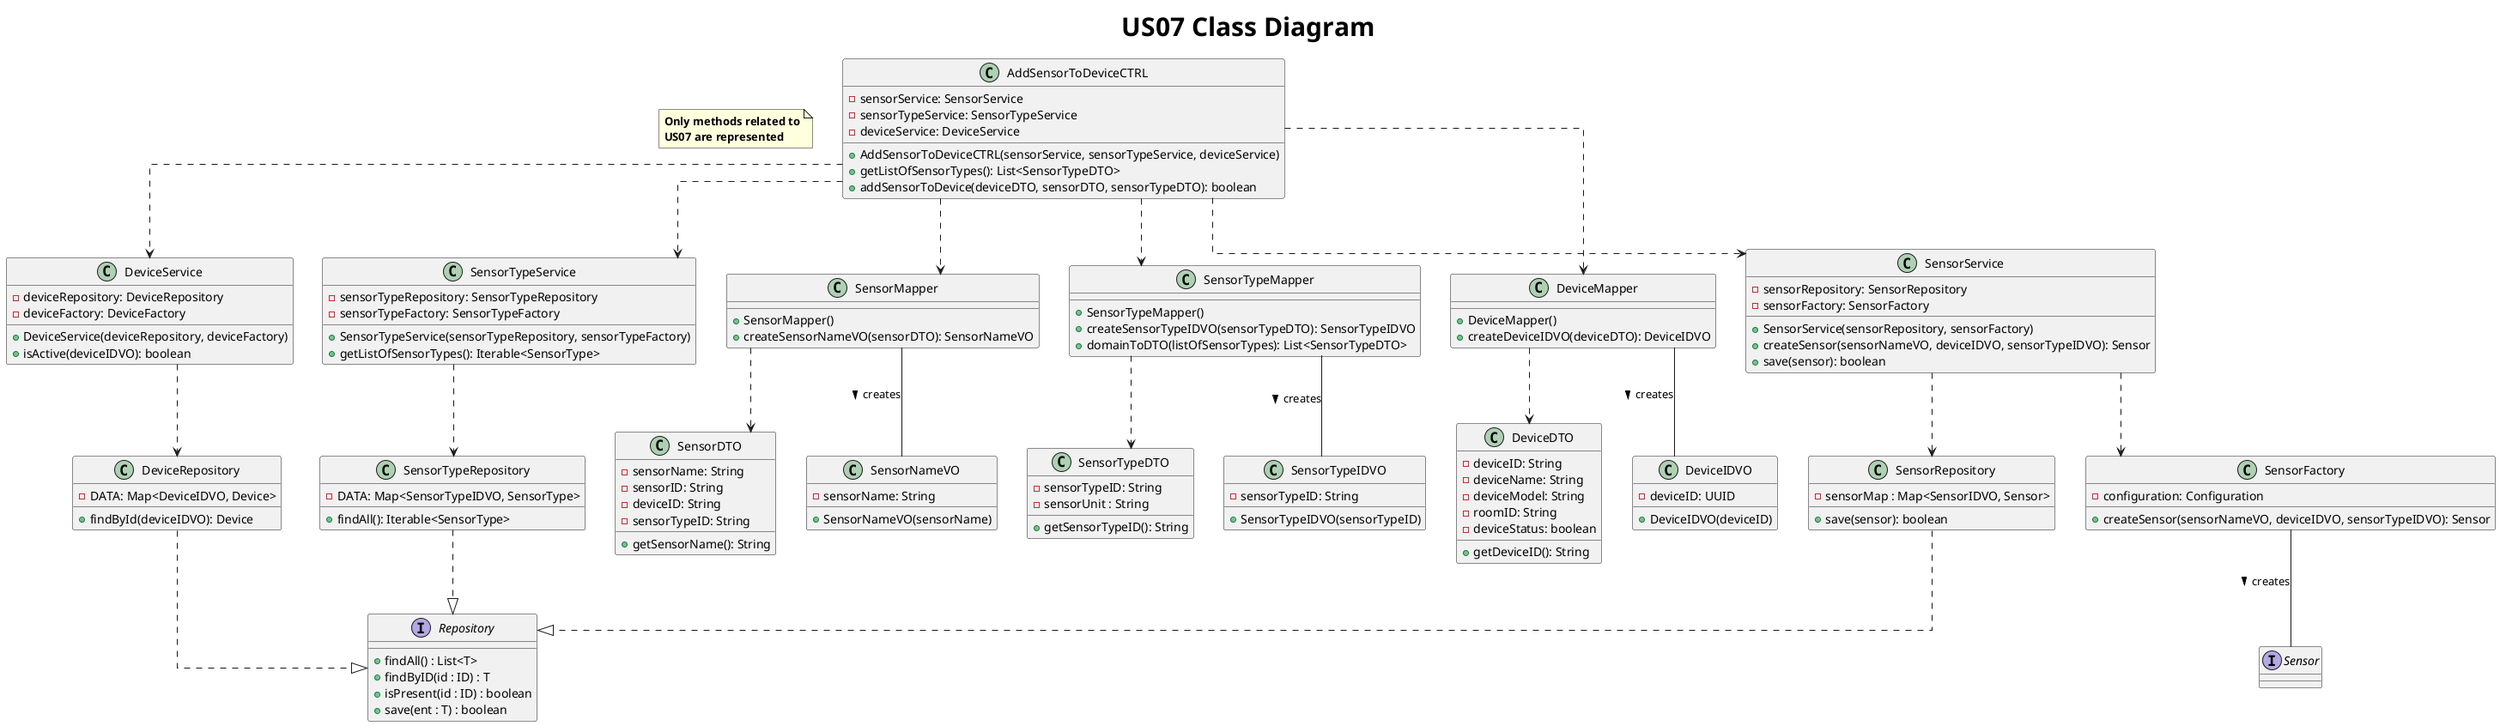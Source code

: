 @startuml

title <size: 30> US07 Class Diagram
note "<b>Only methods related to\n<b>US07 are represented" as N1
skinparam linetype ortho

       AddSensorToDeviceCTRL ..> DeviceService
       AddSensorToDeviceCTRL ..> SensorTypeService
       AddSensorToDeviceCTRL ..> SensorMapper
       AddSensorToDeviceCTRL ..> SensorTypeMapper
       AddSensorToDeviceCTRL ..> DeviceMapper
       AddSensorToDeviceCTRL ..> SensorService
       SensorService ..> SensorRepository
       SensorService ..> SensorFactory
       SensorTypeService ..> SensorTypeRepository
       SensorFactory -- Sensor : creates >
       DeviceMapper ..> DeviceDTO
         DeviceMapper -- DeviceIDVO : creates >
       SensorMapper ..> SensorDTO
       SensorMapper -- SensorNameVO : creates >
       SensorTypeMapper ..> SensorTypeDTO
         SensorTypeMapper -- SensorTypeIDVO : creates >
       DeviceService ..> DeviceRepository
       DeviceRepository ..|> Repository
       SensorRepository ..|> Repository
       SensorTypeRepository ..|> Repository


    class AddSensorToDeviceCTRL{
        -sensorService: SensorService
        -sensorTypeService: SensorTypeService
        -deviceService: DeviceService
        +AddSensorToDeviceCTRL(sensorService, sensorTypeService, deviceService)
        +getListOfSensorTypes(): List<SensorTypeDTO>
        +addSensorToDevice(deviceDTO, sensorDTO, sensorTypeDTO): boolean
    }

    class SensorTypeService{
        -sensorTypeRepository: SensorTypeRepository
        -sensorTypeFactory: SensorTypeFactory
        +SensorTypeService(sensorTypeRepository, sensorTypeFactory)
        +getListOfSensorTypes(): Iterable<SensorType>
    }

    class SensorTypeRepository{
        -DATA: Map<SensorTypeIDVO, SensorType>
        +findAll(): Iterable<SensorType>
    }

    class SensorService{
        -sensorRepository: SensorRepository
        -sensorFactory: SensorFactory
        +SensorService(sensorRepository, sensorFactory)
        +createSensor(sensorNameVO, deviceIDVO, sensorTypeIDVO): Sensor
        +save(sensor): boolean
    }

    class SensorRepository{
        -sensorMap : Map<SensorIDVO, Sensor>
        +save(sensor): boolean
    }

    class SensorFactory{
        -configuration: Configuration
        +createSensor(sensorNameVO, deviceIDVO, sensorTypeIDVO): Sensor
    }

    class SensorMapper{
        +SensorMapper()
        +createSensorNameVO(sensorDTO): SensorNameVO
    }

    class SensorTypeMapper{
        +SensorTypeMapper()
        +createSensorTypeIDVO(sensorTypeDTO): SensorTypeIDVO
        +domainToDTO(listOfSensorTypes): List<SensorTypeDTO>
    }

    class DeviceMapper{
        +DeviceMapper()
        +createDeviceIDVO(deviceDTO): DeviceIDVO
    }

    class DeviceService{
        -deviceRepository: DeviceRepository
        -deviceFactory: DeviceFactory
        +DeviceService(deviceRepository, deviceFactory)
        +isActive(deviceIDVO): boolean
    }

    class DeviceRepository{
        -DATA: Map<DeviceIDVO, Device>
        +findById(deviceIDVO): Device
    }

    class SensorDTO{
        -sensorName: String
        -sensorID: String
        -deviceID: String
        -sensorTypeID: String
        +getSensorName(): String
    }

    class SensorTypeDTO{
        -sensorTypeID: String
        -sensorUnit : String
        +getSensorTypeID(): String
    }

    class DeviceDTO{
        -deviceID: String
        -deviceName: String
        -deviceModel: String
        -roomID: String
        -deviceStatus: boolean
        +getDeviceID(): String
    }

    class SensorNameVO{
        -sensorName: String
        +SensorNameVO(sensorName)
    }

    class SensorTypeIDVO{
        -sensorTypeID: String
        +SensorTypeIDVO(sensorTypeID)
    }

    class DeviceIDVO{
        -deviceID: UUID
        +DeviceIDVO(deviceID)
    }

    interface Repository{
        + findAll() : List<T>
        + findByID(id : ID) : T
        + isPresent(id : ID) : boolean
        + save(ent : T) : boolean
    }


    interface Sensor{

    }


@enduml